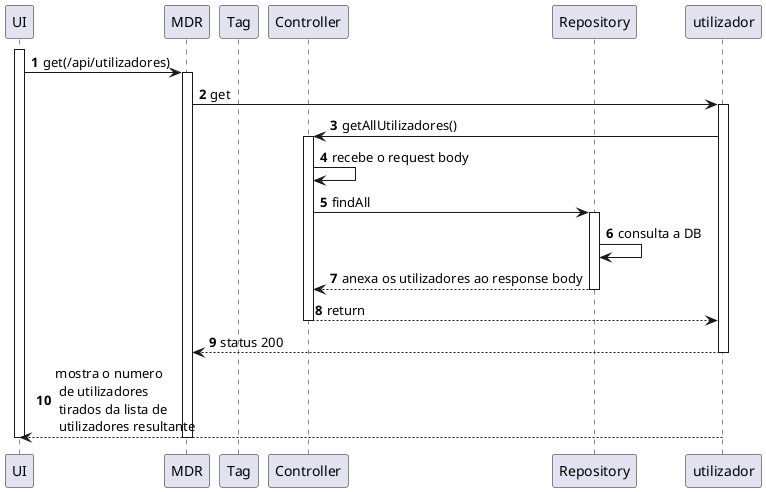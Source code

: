 @startuml
autonumber
'hide footbox

		participant "UI" as ui
		participant "MDR" as mdr
    participant "Tag" as tag
    participant "Controller" as ctrl
    participant "Repository" as repo

    activate ui
		ui->mdr:get(/api/utilizadores)
    activate mdr

    mdr->utilizador: get
    activate utilizador
    utilizador->ctrl:getAllUtilizadores()
    activate ctrl
    ctrl->ctrl: recebe o request body
		ctrl->repo: findAll
    activate repo
    repo->repo: consulta a DB
    repo-->ctrl: anexa os utilizadores ao response body
    deactivate repo
    ctrl-->utilizador: return
    deactivate ctrl
    utilizador-->mdr: status 200
    deactivate utilizador
    utilizador-->ui: mostra o numero\n de utilizadores\n tirados da lista de\n utilizadores resultante
    deactivate mdr
    deactivate ui
@enduml
